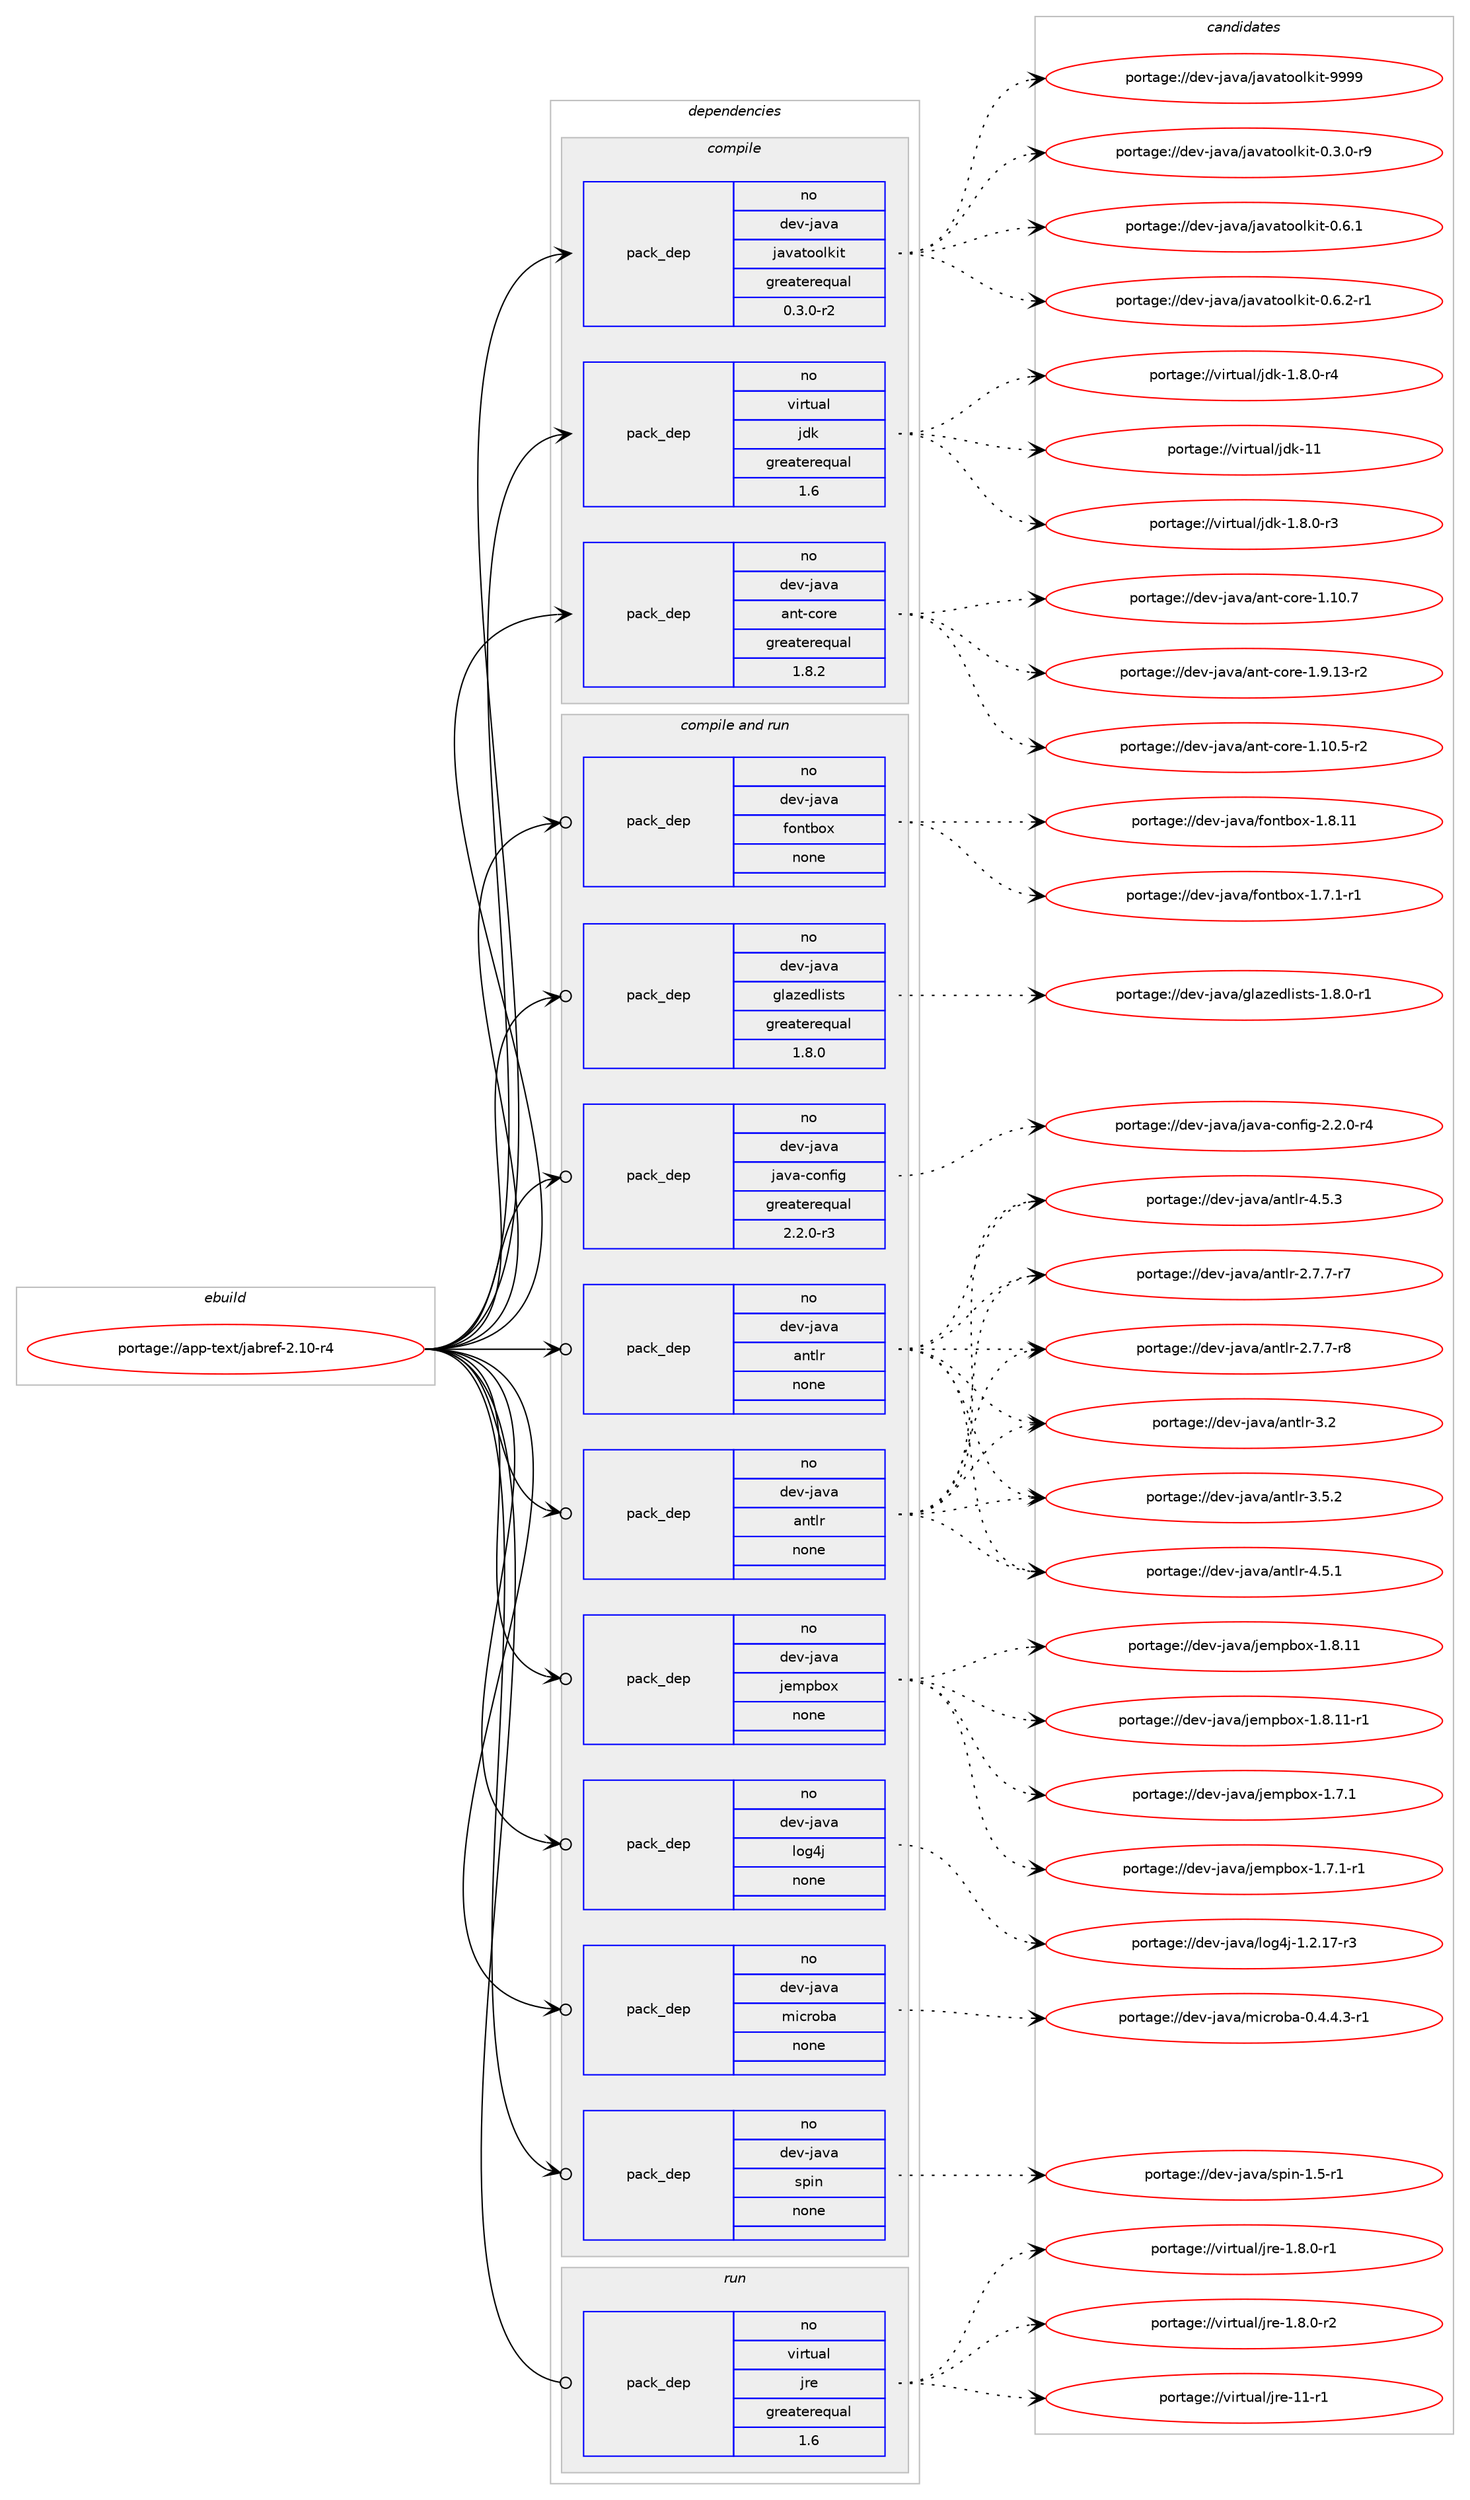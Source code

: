digraph prolog {

# *************
# Graph options
# *************

newrank=true;
concentrate=true;
compound=true;
graph [rankdir=LR,fontname=Helvetica,fontsize=10,ranksep=1.5];#, ranksep=2.5, nodesep=0.2];
edge  [arrowhead=vee];
node  [fontname=Helvetica,fontsize=10];

# **********
# The ebuild
# **********

subgraph cluster_leftcol {
color=gray;
rank=same;
label=<<i>ebuild</i>>;
id [label="portage://app-text/jabref-2.10-r4", color=red, width=4, href="../app-text/jabref-2.10-r4.svg"];
}

# ****************
# The dependencies
# ****************

subgraph cluster_midcol {
color=gray;
label=<<i>dependencies</i>>;
subgraph cluster_compile {
fillcolor="#eeeeee";
style=filled;
label=<<i>compile</i>>;
subgraph pack33150 {
dependency44859 [label=<<TABLE BORDER="0" CELLBORDER="1" CELLSPACING="0" CELLPADDING="4" WIDTH="220"><TR><TD ROWSPAN="6" CELLPADDING="30">pack_dep</TD></TR><TR><TD WIDTH="110">no</TD></TR><TR><TD>dev-java</TD></TR><TR><TD>ant-core</TD></TR><TR><TD>greaterequal</TD></TR><TR><TD>1.8.2</TD></TR></TABLE>>, shape=none, color=blue];
}
id:e -> dependency44859:w [weight=20,style="solid",arrowhead="vee"];
subgraph pack33151 {
dependency44860 [label=<<TABLE BORDER="0" CELLBORDER="1" CELLSPACING="0" CELLPADDING="4" WIDTH="220"><TR><TD ROWSPAN="6" CELLPADDING="30">pack_dep</TD></TR><TR><TD WIDTH="110">no</TD></TR><TR><TD>dev-java</TD></TR><TR><TD>javatoolkit</TD></TR><TR><TD>greaterequal</TD></TR><TR><TD>0.3.0-r2</TD></TR></TABLE>>, shape=none, color=blue];
}
id:e -> dependency44860:w [weight=20,style="solid",arrowhead="vee"];
subgraph pack33152 {
dependency44861 [label=<<TABLE BORDER="0" CELLBORDER="1" CELLSPACING="0" CELLPADDING="4" WIDTH="220"><TR><TD ROWSPAN="6" CELLPADDING="30">pack_dep</TD></TR><TR><TD WIDTH="110">no</TD></TR><TR><TD>virtual</TD></TR><TR><TD>jdk</TD></TR><TR><TD>greaterequal</TD></TR><TR><TD>1.6</TD></TR></TABLE>>, shape=none, color=blue];
}
id:e -> dependency44861:w [weight=20,style="solid",arrowhead="vee"];
}
subgraph cluster_compileandrun {
fillcolor="#eeeeee";
style=filled;
label=<<i>compile and run</i>>;
subgraph pack33153 {
dependency44862 [label=<<TABLE BORDER="0" CELLBORDER="1" CELLSPACING="0" CELLPADDING="4" WIDTH="220"><TR><TD ROWSPAN="6" CELLPADDING="30">pack_dep</TD></TR><TR><TD WIDTH="110">no</TD></TR><TR><TD>dev-java</TD></TR><TR><TD>antlr</TD></TR><TR><TD>none</TD></TR><TR><TD></TD></TR></TABLE>>, shape=none, color=blue];
}
id:e -> dependency44862:w [weight=20,style="solid",arrowhead="odotvee"];
subgraph pack33154 {
dependency44863 [label=<<TABLE BORDER="0" CELLBORDER="1" CELLSPACING="0" CELLPADDING="4" WIDTH="220"><TR><TD ROWSPAN="6" CELLPADDING="30">pack_dep</TD></TR><TR><TD WIDTH="110">no</TD></TR><TR><TD>dev-java</TD></TR><TR><TD>antlr</TD></TR><TR><TD>none</TD></TR><TR><TD></TD></TR></TABLE>>, shape=none, color=blue];
}
id:e -> dependency44863:w [weight=20,style="solid",arrowhead="odotvee"];
subgraph pack33155 {
dependency44864 [label=<<TABLE BORDER="0" CELLBORDER="1" CELLSPACING="0" CELLPADDING="4" WIDTH="220"><TR><TD ROWSPAN="6" CELLPADDING="30">pack_dep</TD></TR><TR><TD WIDTH="110">no</TD></TR><TR><TD>dev-java</TD></TR><TR><TD>fontbox</TD></TR><TR><TD>none</TD></TR><TR><TD></TD></TR></TABLE>>, shape=none, color=blue];
}
id:e -> dependency44864:w [weight=20,style="solid",arrowhead="odotvee"];
subgraph pack33156 {
dependency44865 [label=<<TABLE BORDER="0" CELLBORDER="1" CELLSPACING="0" CELLPADDING="4" WIDTH="220"><TR><TD ROWSPAN="6" CELLPADDING="30">pack_dep</TD></TR><TR><TD WIDTH="110">no</TD></TR><TR><TD>dev-java</TD></TR><TR><TD>glazedlists</TD></TR><TR><TD>greaterequal</TD></TR><TR><TD>1.8.0</TD></TR></TABLE>>, shape=none, color=blue];
}
id:e -> dependency44865:w [weight=20,style="solid",arrowhead="odotvee"];
subgraph pack33157 {
dependency44866 [label=<<TABLE BORDER="0" CELLBORDER="1" CELLSPACING="0" CELLPADDING="4" WIDTH="220"><TR><TD ROWSPAN="6" CELLPADDING="30">pack_dep</TD></TR><TR><TD WIDTH="110">no</TD></TR><TR><TD>dev-java</TD></TR><TR><TD>java-config</TD></TR><TR><TD>greaterequal</TD></TR><TR><TD>2.2.0-r3</TD></TR></TABLE>>, shape=none, color=blue];
}
id:e -> dependency44866:w [weight=20,style="solid",arrowhead="odotvee"];
subgraph pack33158 {
dependency44867 [label=<<TABLE BORDER="0" CELLBORDER="1" CELLSPACING="0" CELLPADDING="4" WIDTH="220"><TR><TD ROWSPAN="6" CELLPADDING="30">pack_dep</TD></TR><TR><TD WIDTH="110">no</TD></TR><TR><TD>dev-java</TD></TR><TR><TD>jempbox</TD></TR><TR><TD>none</TD></TR><TR><TD></TD></TR></TABLE>>, shape=none, color=blue];
}
id:e -> dependency44867:w [weight=20,style="solid",arrowhead="odotvee"];
subgraph pack33159 {
dependency44868 [label=<<TABLE BORDER="0" CELLBORDER="1" CELLSPACING="0" CELLPADDING="4" WIDTH="220"><TR><TD ROWSPAN="6" CELLPADDING="30">pack_dep</TD></TR><TR><TD WIDTH="110">no</TD></TR><TR><TD>dev-java</TD></TR><TR><TD>log4j</TD></TR><TR><TD>none</TD></TR><TR><TD></TD></TR></TABLE>>, shape=none, color=blue];
}
id:e -> dependency44868:w [weight=20,style="solid",arrowhead="odotvee"];
subgraph pack33160 {
dependency44869 [label=<<TABLE BORDER="0" CELLBORDER="1" CELLSPACING="0" CELLPADDING="4" WIDTH="220"><TR><TD ROWSPAN="6" CELLPADDING="30">pack_dep</TD></TR><TR><TD WIDTH="110">no</TD></TR><TR><TD>dev-java</TD></TR><TR><TD>microba</TD></TR><TR><TD>none</TD></TR><TR><TD></TD></TR></TABLE>>, shape=none, color=blue];
}
id:e -> dependency44869:w [weight=20,style="solid",arrowhead="odotvee"];
subgraph pack33161 {
dependency44870 [label=<<TABLE BORDER="0" CELLBORDER="1" CELLSPACING="0" CELLPADDING="4" WIDTH="220"><TR><TD ROWSPAN="6" CELLPADDING="30">pack_dep</TD></TR><TR><TD WIDTH="110">no</TD></TR><TR><TD>dev-java</TD></TR><TR><TD>spin</TD></TR><TR><TD>none</TD></TR><TR><TD></TD></TR></TABLE>>, shape=none, color=blue];
}
id:e -> dependency44870:w [weight=20,style="solid",arrowhead="odotvee"];
}
subgraph cluster_run {
fillcolor="#eeeeee";
style=filled;
label=<<i>run</i>>;
subgraph pack33162 {
dependency44871 [label=<<TABLE BORDER="0" CELLBORDER="1" CELLSPACING="0" CELLPADDING="4" WIDTH="220"><TR><TD ROWSPAN="6" CELLPADDING="30">pack_dep</TD></TR><TR><TD WIDTH="110">no</TD></TR><TR><TD>virtual</TD></TR><TR><TD>jre</TD></TR><TR><TD>greaterequal</TD></TR><TR><TD>1.6</TD></TR></TABLE>>, shape=none, color=blue];
}
id:e -> dependency44871:w [weight=20,style="solid",arrowhead="odot"];
}
}

# **************
# The candidates
# **************

subgraph cluster_choices {
rank=same;
color=gray;
label=<<i>candidates</i>>;

subgraph choice33150 {
color=black;
nodesep=1;
choiceportage10010111845106971189747971101164599111114101454946494846534511450 [label="portage://dev-java/ant-core-1.10.5-r2", color=red, width=4,href="../dev-java/ant-core-1.10.5-r2.svg"];
choiceportage1001011184510697118974797110116459911111410145494649484655 [label="portage://dev-java/ant-core-1.10.7", color=red, width=4,href="../dev-java/ant-core-1.10.7.svg"];
choiceportage10010111845106971189747971101164599111114101454946574649514511450 [label="portage://dev-java/ant-core-1.9.13-r2", color=red, width=4,href="../dev-java/ant-core-1.9.13-r2.svg"];
dependency44859:e -> choiceportage10010111845106971189747971101164599111114101454946494846534511450:w [style=dotted,weight="100"];
dependency44859:e -> choiceportage1001011184510697118974797110116459911111410145494649484655:w [style=dotted,weight="100"];
dependency44859:e -> choiceportage10010111845106971189747971101164599111114101454946574649514511450:w [style=dotted,weight="100"];
}
subgraph choice33151 {
color=black;
nodesep=1;
choiceportage1001011184510697118974710697118971161111111081071051164548465146484511457 [label="portage://dev-java/javatoolkit-0.3.0-r9", color=red, width=4,href="../dev-java/javatoolkit-0.3.0-r9.svg"];
choiceportage100101118451069711897471069711897116111111108107105116454846544649 [label="portage://dev-java/javatoolkit-0.6.1", color=red, width=4,href="../dev-java/javatoolkit-0.6.1.svg"];
choiceportage1001011184510697118974710697118971161111111081071051164548465446504511449 [label="portage://dev-java/javatoolkit-0.6.2-r1", color=red, width=4,href="../dev-java/javatoolkit-0.6.2-r1.svg"];
choiceportage1001011184510697118974710697118971161111111081071051164557575757 [label="portage://dev-java/javatoolkit-9999", color=red, width=4,href="../dev-java/javatoolkit-9999.svg"];
dependency44860:e -> choiceportage1001011184510697118974710697118971161111111081071051164548465146484511457:w [style=dotted,weight="100"];
dependency44860:e -> choiceportage100101118451069711897471069711897116111111108107105116454846544649:w [style=dotted,weight="100"];
dependency44860:e -> choiceportage1001011184510697118974710697118971161111111081071051164548465446504511449:w [style=dotted,weight="100"];
dependency44860:e -> choiceportage1001011184510697118974710697118971161111111081071051164557575757:w [style=dotted,weight="100"];
}
subgraph choice33152 {
color=black;
nodesep=1;
choiceportage11810511411611797108471061001074549465646484511451 [label="portage://virtual/jdk-1.8.0-r3", color=red, width=4,href="../virtual/jdk-1.8.0-r3.svg"];
choiceportage11810511411611797108471061001074549465646484511452 [label="portage://virtual/jdk-1.8.0-r4", color=red, width=4,href="../virtual/jdk-1.8.0-r4.svg"];
choiceportage1181051141161179710847106100107454949 [label="portage://virtual/jdk-11", color=red, width=4,href="../virtual/jdk-11.svg"];
dependency44861:e -> choiceportage11810511411611797108471061001074549465646484511451:w [style=dotted,weight="100"];
dependency44861:e -> choiceportage11810511411611797108471061001074549465646484511452:w [style=dotted,weight="100"];
dependency44861:e -> choiceportage1181051141161179710847106100107454949:w [style=dotted,weight="100"];
}
subgraph choice33153 {
color=black;
nodesep=1;
choiceportage10010111845106971189747971101161081144550465546554511455 [label="portage://dev-java/antlr-2.7.7-r7", color=red, width=4,href="../dev-java/antlr-2.7.7-r7.svg"];
choiceportage10010111845106971189747971101161081144550465546554511456 [label="portage://dev-java/antlr-2.7.7-r8", color=red, width=4,href="../dev-java/antlr-2.7.7-r8.svg"];
choiceportage100101118451069711897479711011610811445514650 [label="portage://dev-java/antlr-3.2", color=red, width=4,href="../dev-java/antlr-3.2.svg"];
choiceportage1001011184510697118974797110116108114455146534650 [label="portage://dev-java/antlr-3.5.2", color=red, width=4,href="../dev-java/antlr-3.5.2.svg"];
choiceportage1001011184510697118974797110116108114455246534649 [label="portage://dev-java/antlr-4.5.1", color=red, width=4,href="../dev-java/antlr-4.5.1.svg"];
choiceportage1001011184510697118974797110116108114455246534651 [label="portage://dev-java/antlr-4.5.3", color=red, width=4,href="../dev-java/antlr-4.5.3.svg"];
dependency44862:e -> choiceportage10010111845106971189747971101161081144550465546554511455:w [style=dotted,weight="100"];
dependency44862:e -> choiceportage10010111845106971189747971101161081144550465546554511456:w [style=dotted,weight="100"];
dependency44862:e -> choiceportage100101118451069711897479711011610811445514650:w [style=dotted,weight="100"];
dependency44862:e -> choiceportage1001011184510697118974797110116108114455146534650:w [style=dotted,weight="100"];
dependency44862:e -> choiceportage1001011184510697118974797110116108114455246534649:w [style=dotted,weight="100"];
dependency44862:e -> choiceportage1001011184510697118974797110116108114455246534651:w [style=dotted,weight="100"];
}
subgraph choice33154 {
color=black;
nodesep=1;
choiceportage10010111845106971189747971101161081144550465546554511455 [label="portage://dev-java/antlr-2.7.7-r7", color=red, width=4,href="../dev-java/antlr-2.7.7-r7.svg"];
choiceportage10010111845106971189747971101161081144550465546554511456 [label="portage://dev-java/antlr-2.7.7-r8", color=red, width=4,href="../dev-java/antlr-2.7.7-r8.svg"];
choiceportage100101118451069711897479711011610811445514650 [label="portage://dev-java/antlr-3.2", color=red, width=4,href="../dev-java/antlr-3.2.svg"];
choiceportage1001011184510697118974797110116108114455146534650 [label="portage://dev-java/antlr-3.5.2", color=red, width=4,href="../dev-java/antlr-3.5.2.svg"];
choiceportage1001011184510697118974797110116108114455246534649 [label="portage://dev-java/antlr-4.5.1", color=red, width=4,href="../dev-java/antlr-4.5.1.svg"];
choiceportage1001011184510697118974797110116108114455246534651 [label="portage://dev-java/antlr-4.5.3", color=red, width=4,href="../dev-java/antlr-4.5.3.svg"];
dependency44863:e -> choiceportage10010111845106971189747971101161081144550465546554511455:w [style=dotted,weight="100"];
dependency44863:e -> choiceportage10010111845106971189747971101161081144550465546554511456:w [style=dotted,weight="100"];
dependency44863:e -> choiceportage100101118451069711897479711011610811445514650:w [style=dotted,weight="100"];
dependency44863:e -> choiceportage1001011184510697118974797110116108114455146534650:w [style=dotted,weight="100"];
dependency44863:e -> choiceportage1001011184510697118974797110116108114455246534649:w [style=dotted,weight="100"];
dependency44863:e -> choiceportage1001011184510697118974797110116108114455246534651:w [style=dotted,weight="100"];
}
subgraph choice33155 {
color=black;
nodesep=1;
choiceportage10010111845106971189747102111110116981111204549465546494511449 [label="portage://dev-java/fontbox-1.7.1-r1", color=red, width=4,href="../dev-java/fontbox-1.7.1-r1.svg"];
choiceportage100101118451069711897471021111101169811112045494656464949 [label="portage://dev-java/fontbox-1.8.11", color=red, width=4,href="../dev-java/fontbox-1.8.11.svg"];
dependency44864:e -> choiceportage10010111845106971189747102111110116981111204549465546494511449:w [style=dotted,weight="100"];
dependency44864:e -> choiceportage100101118451069711897471021111101169811112045494656464949:w [style=dotted,weight="100"];
}
subgraph choice33156 {
color=black;
nodesep=1;
choiceportage10010111845106971189747103108971221011001081051151161154549465646484511449 [label="portage://dev-java/glazedlists-1.8.0-r1", color=red, width=4,href="../dev-java/glazedlists-1.8.0-r1.svg"];
dependency44865:e -> choiceportage10010111845106971189747103108971221011001081051151161154549465646484511449:w [style=dotted,weight="100"];
}
subgraph choice33157 {
color=black;
nodesep=1;
choiceportage10010111845106971189747106971189745991111101021051034550465046484511452 [label="portage://dev-java/java-config-2.2.0-r4", color=red, width=4,href="../dev-java/java-config-2.2.0-r4.svg"];
dependency44866:e -> choiceportage10010111845106971189747106971189745991111101021051034550465046484511452:w [style=dotted,weight="100"];
}
subgraph choice33158 {
color=black;
nodesep=1;
choiceportage1001011184510697118974710610110911298111120454946554649 [label="portage://dev-java/jempbox-1.7.1", color=red, width=4,href="../dev-java/jempbox-1.7.1.svg"];
choiceportage10010111845106971189747106101109112981111204549465546494511449 [label="portage://dev-java/jempbox-1.7.1-r1", color=red, width=4,href="../dev-java/jempbox-1.7.1-r1.svg"];
choiceportage100101118451069711897471061011091129811112045494656464949 [label="portage://dev-java/jempbox-1.8.11", color=red, width=4,href="../dev-java/jempbox-1.8.11.svg"];
choiceportage1001011184510697118974710610110911298111120454946564649494511449 [label="portage://dev-java/jempbox-1.8.11-r1", color=red, width=4,href="../dev-java/jempbox-1.8.11-r1.svg"];
dependency44867:e -> choiceportage1001011184510697118974710610110911298111120454946554649:w [style=dotted,weight="100"];
dependency44867:e -> choiceportage10010111845106971189747106101109112981111204549465546494511449:w [style=dotted,weight="100"];
dependency44867:e -> choiceportage100101118451069711897471061011091129811112045494656464949:w [style=dotted,weight="100"];
dependency44867:e -> choiceportage1001011184510697118974710610110911298111120454946564649494511449:w [style=dotted,weight="100"];
}
subgraph choice33159 {
color=black;
nodesep=1;
choiceportage1001011184510697118974710811110352106454946504649554511451 [label="portage://dev-java/log4j-1.2.17-r3", color=red, width=4,href="../dev-java/log4j-1.2.17-r3.svg"];
dependency44868:e -> choiceportage1001011184510697118974710811110352106454946504649554511451:w [style=dotted,weight="100"];
}
subgraph choice33160 {
color=black;
nodesep=1;
choiceportage1001011184510697118974710910599114111989745484652465246514511449 [label="portage://dev-java/microba-0.4.4.3-r1", color=red, width=4,href="../dev-java/microba-0.4.4.3-r1.svg"];
dependency44869:e -> choiceportage1001011184510697118974710910599114111989745484652465246514511449:w [style=dotted,weight="100"];
}
subgraph choice33161 {
color=black;
nodesep=1;
choiceportage10010111845106971189747115112105110454946534511449 [label="portage://dev-java/spin-1.5-r1", color=red, width=4,href="../dev-java/spin-1.5-r1.svg"];
dependency44870:e -> choiceportage10010111845106971189747115112105110454946534511449:w [style=dotted,weight="100"];
}
subgraph choice33162 {
color=black;
nodesep=1;
choiceportage11810511411611797108471061141014549465646484511449 [label="portage://virtual/jre-1.8.0-r1", color=red, width=4,href="../virtual/jre-1.8.0-r1.svg"];
choiceportage11810511411611797108471061141014549465646484511450 [label="portage://virtual/jre-1.8.0-r2", color=red, width=4,href="../virtual/jre-1.8.0-r2.svg"];
choiceportage11810511411611797108471061141014549494511449 [label="portage://virtual/jre-11-r1", color=red, width=4,href="../virtual/jre-11-r1.svg"];
dependency44871:e -> choiceportage11810511411611797108471061141014549465646484511449:w [style=dotted,weight="100"];
dependency44871:e -> choiceportage11810511411611797108471061141014549465646484511450:w [style=dotted,weight="100"];
dependency44871:e -> choiceportage11810511411611797108471061141014549494511449:w [style=dotted,weight="100"];
}
}

}
